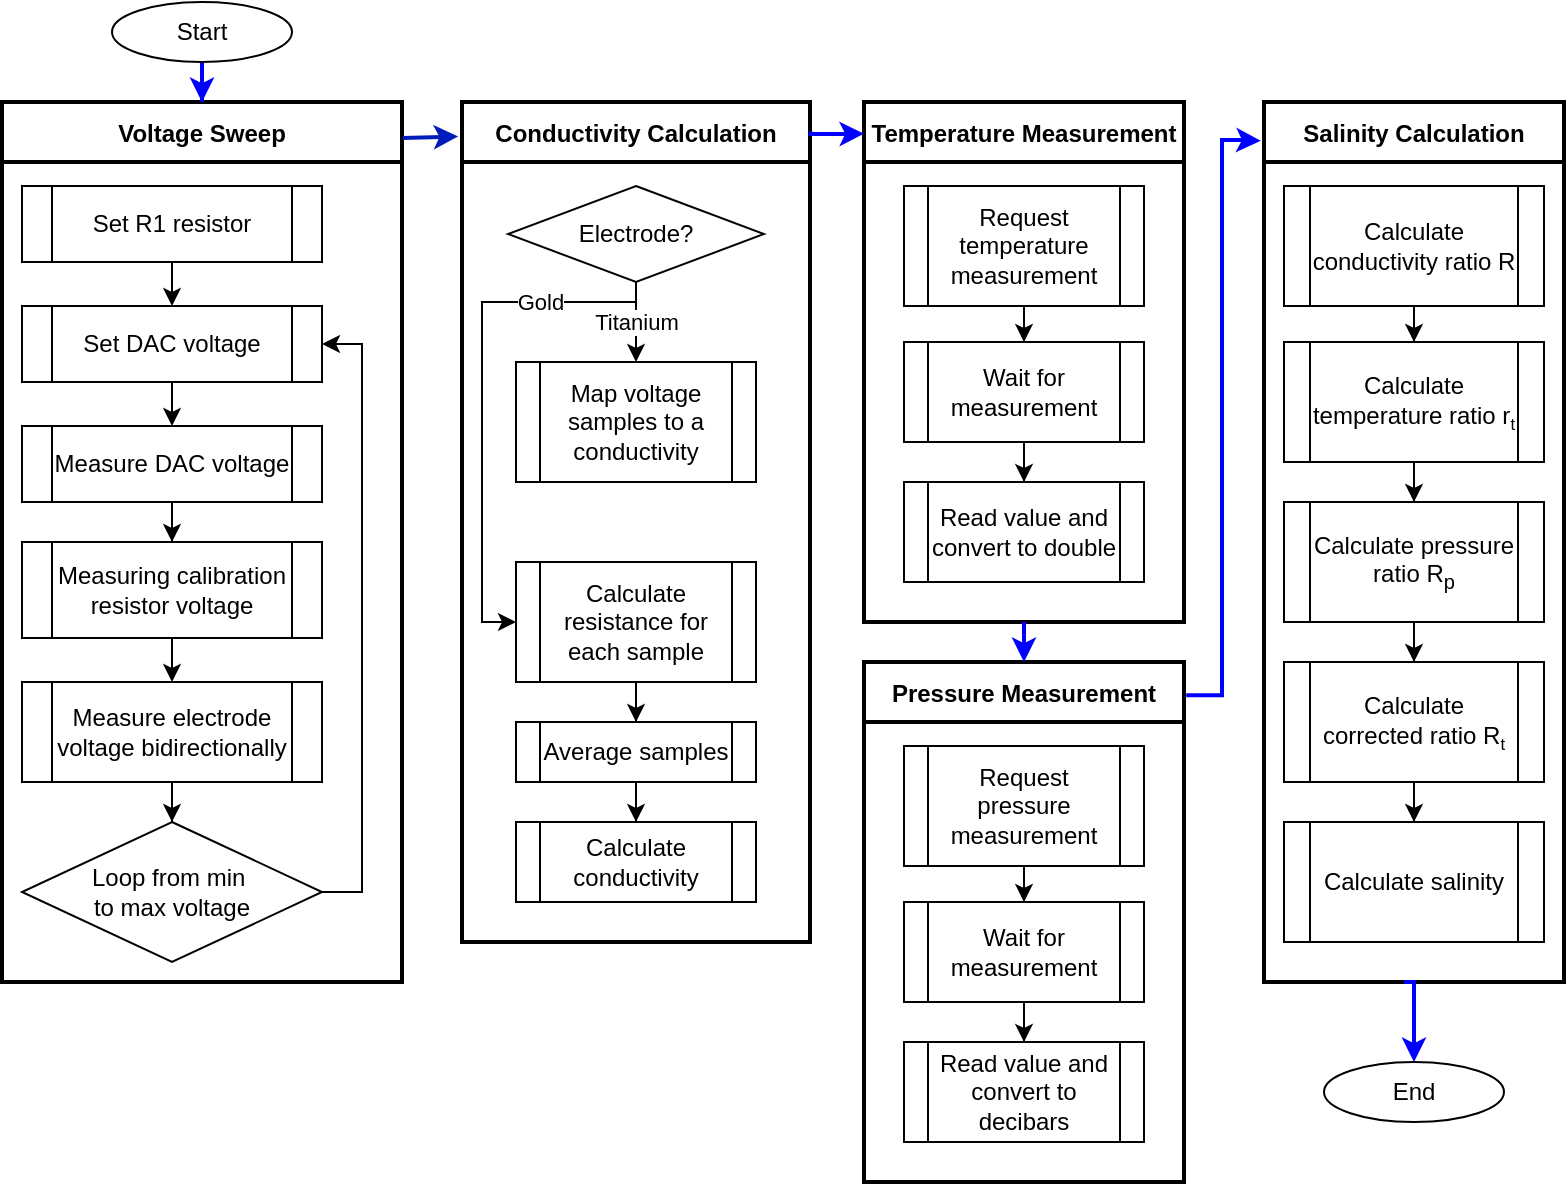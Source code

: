<mxfile version="24.4.0" type="device">
  <diagram id="C5RBs43oDa-KdzZeNtuy" name="Page-1">
    <mxGraphModel dx="1122" dy="733" grid="1" gridSize="10" guides="1" tooltips="1" connect="1" arrows="1" fold="1" page="1" pageScale="1" pageWidth="827" pageHeight="1169" math="0" shadow="0">
      <root>
        <mxCell id="WIyWlLk6GJQsqaUBKTNV-0" />
        <mxCell id="WIyWlLk6GJQsqaUBKTNV-1" parent="WIyWlLk6GJQsqaUBKTNV-0" />
        <mxCell id="PMfPOPO3gQjZuGeeF7Oa-0" value="Voltage Sweep" style="swimlane;startSize=30;strokeWidth=2;" vertex="1" parent="WIyWlLk6GJQsqaUBKTNV-1">
          <mxGeometry x="19" y="70" width="200" height="440" as="geometry" />
        </mxCell>
        <mxCell id="PMfPOPO3gQjZuGeeF7Oa-20" value="" style="edgeStyle=orthogonalEdgeStyle;rounded=0;orthogonalLoop=1;jettySize=auto;html=1;" edge="1" parent="PMfPOPO3gQjZuGeeF7Oa-0" source="PMfPOPO3gQjZuGeeF7Oa-18" target="PMfPOPO3gQjZuGeeF7Oa-19">
          <mxGeometry relative="1" as="geometry" />
        </mxCell>
        <mxCell id="PMfPOPO3gQjZuGeeF7Oa-18" value="Set R1 resistor" style="shape=process;whiteSpace=wrap;html=1;backgroundOutline=1;" vertex="1" parent="PMfPOPO3gQjZuGeeF7Oa-0">
          <mxGeometry x="10" y="42" width="150" height="38" as="geometry" />
        </mxCell>
        <mxCell id="PMfPOPO3gQjZuGeeF7Oa-22" value="" style="edgeStyle=orthogonalEdgeStyle;rounded=0;orthogonalLoop=1;jettySize=auto;html=1;" edge="1" parent="PMfPOPO3gQjZuGeeF7Oa-0" source="PMfPOPO3gQjZuGeeF7Oa-19" target="PMfPOPO3gQjZuGeeF7Oa-21">
          <mxGeometry relative="1" as="geometry" />
        </mxCell>
        <mxCell id="PMfPOPO3gQjZuGeeF7Oa-19" value="Set DAC voltage" style="shape=process;whiteSpace=wrap;html=1;backgroundOutline=1;" vertex="1" parent="PMfPOPO3gQjZuGeeF7Oa-0">
          <mxGeometry x="10" y="102" width="150" height="38" as="geometry" />
        </mxCell>
        <mxCell id="PMfPOPO3gQjZuGeeF7Oa-24" value="" style="edgeStyle=orthogonalEdgeStyle;rounded=0;orthogonalLoop=1;jettySize=auto;html=1;" edge="1" parent="PMfPOPO3gQjZuGeeF7Oa-0" source="PMfPOPO3gQjZuGeeF7Oa-21" target="PMfPOPO3gQjZuGeeF7Oa-23">
          <mxGeometry relative="1" as="geometry" />
        </mxCell>
        <mxCell id="PMfPOPO3gQjZuGeeF7Oa-21" value="Measure DAC voltage" style="shape=process;whiteSpace=wrap;html=1;backgroundOutline=1;" vertex="1" parent="PMfPOPO3gQjZuGeeF7Oa-0">
          <mxGeometry x="10" y="162" width="150" height="38" as="geometry" />
        </mxCell>
        <mxCell id="PMfPOPO3gQjZuGeeF7Oa-28" value="" style="edgeStyle=orthogonalEdgeStyle;rounded=0;orthogonalLoop=1;jettySize=auto;html=1;" edge="1" parent="PMfPOPO3gQjZuGeeF7Oa-0" source="PMfPOPO3gQjZuGeeF7Oa-23" target="PMfPOPO3gQjZuGeeF7Oa-27">
          <mxGeometry relative="1" as="geometry" />
        </mxCell>
        <mxCell id="PMfPOPO3gQjZuGeeF7Oa-23" value="Measuring calibration resistor voltage" style="shape=process;whiteSpace=wrap;html=1;backgroundOutline=1;" vertex="1" parent="PMfPOPO3gQjZuGeeF7Oa-0">
          <mxGeometry x="10" y="220" width="150" height="48" as="geometry" />
        </mxCell>
        <mxCell id="PMfPOPO3gQjZuGeeF7Oa-35" value="" style="edgeStyle=orthogonalEdgeStyle;rounded=0;orthogonalLoop=1;jettySize=auto;html=1;" edge="1" parent="PMfPOPO3gQjZuGeeF7Oa-0" source="PMfPOPO3gQjZuGeeF7Oa-27" target="PMfPOPO3gQjZuGeeF7Oa-34">
          <mxGeometry relative="1" as="geometry" />
        </mxCell>
        <mxCell id="PMfPOPO3gQjZuGeeF7Oa-27" value="Measure electrode voltage bidirectionally" style="shape=process;whiteSpace=wrap;html=1;backgroundOutline=1;" vertex="1" parent="PMfPOPO3gQjZuGeeF7Oa-0">
          <mxGeometry x="10" y="290" width="150" height="50" as="geometry" />
        </mxCell>
        <mxCell id="PMfPOPO3gQjZuGeeF7Oa-36" style="edgeStyle=orthogonalEdgeStyle;rounded=0;orthogonalLoop=1;jettySize=auto;html=1;entryX=1;entryY=0.5;entryDx=0;entryDy=0;" edge="1" parent="PMfPOPO3gQjZuGeeF7Oa-0" source="PMfPOPO3gQjZuGeeF7Oa-34" target="PMfPOPO3gQjZuGeeF7Oa-19">
          <mxGeometry relative="1" as="geometry">
            <Array as="points">
              <mxPoint x="180" y="395" />
              <mxPoint x="180" y="121" />
            </Array>
          </mxGeometry>
        </mxCell>
        <mxCell id="PMfPOPO3gQjZuGeeF7Oa-34" value="Loop from min&amp;nbsp;&lt;div&gt;&lt;span style=&quot;background-color: initial;&quot;&gt;to&amp;nbsp;&lt;/span&gt;&lt;span style=&quot;background-color: initial;&quot;&gt;max&amp;nbsp;&lt;/span&gt;&lt;span style=&quot;background-color: initial;&quot;&gt;voltage&lt;/span&gt;&lt;/div&gt;" style="rhombus;whiteSpace=wrap;html=1;" vertex="1" parent="PMfPOPO3gQjZuGeeF7Oa-0">
          <mxGeometry x="10" y="360" width="150" height="70" as="geometry" />
        </mxCell>
        <mxCell id="PMfPOPO3gQjZuGeeF7Oa-3" value="Conductivity Calculation" style="swimlane;startSize=30;strokeWidth=2;" vertex="1" parent="WIyWlLk6GJQsqaUBKTNV-1">
          <mxGeometry x="249" y="70" width="174" height="420" as="geometry" />
        </mxCell>
        <mxCell id="PMfPOPO3gQjZuGeeF7Oa-48" value="Titanium" style="edgeStyle=orthogonalEdgeStyle;rounded=0;orthogonalLoop=1;jettySize=auto;html=1;" edge="1" parent="PMfPOPO3gQjZuGeeF7Oa-3" source="PMfPOPO3gQjZuGeeF7Oa-45" target="PMfPOPO3gQjZuGeeF7Oa-46">
          <mxGeometry relative="1" as="geometry">
            <mxPoint as="offset" />
          </mxGeometry>
        </mxCell>
        <mxCell id="PMfPOPO3gQjZuGeeF7Oa-45" value="Electrode?" style="rhombus;whiteSpace=wrap;html=1;" vertex="1" parent="PMfPOPO3gQjZuGeeF7Oa-3">
          <mxGeometry x="23" y="42" width="128" height="48" as="geometry" />
        </mxCell>
        <mxCell id="PMfPOPO3gQjZuGeeF7Oa-46" value="Map voltage samples to a conductivity" style="shape=process;whiteSpace=wrap;html=1;backgroundOutline=1;" vertex="1" parent="PMfPOPO3gQjZuGeeF7Oa-3">
          <mxGeometry x="27" y="130" width="120" height="60" as="geometry" />
        </mxCell>
        <mxCell id="PMfPOPO3gQjZuGeeF7Oa-47" value="Gold" style="edgeStyle=orthogonalEdgeStyle;rounded=0;orthogonalLoop=1;jettySize=auto;html=1;exitX=0.5;exitY=1;exitDx=0;exitDy=0;entryX=0;entryY=0.5;entryDx=0;entryDy=0;" edge="1" parent="PMfPOPO3gQjZuGeeF7Oa-3" source="PMfPOPO3gQjZuGeeF7Oa-45" target="PMfPOPO3gQjZuGeeF7Oa-49">
          <mxGeometry x="-0.561" relative="1" as="geometry">
            <mxPoint x="84.022" y="100.003" as="sourcePoint" />
            <mxPoint x="20" y="140" as="targetPoint" />
            <Array as="points">
              <mxPoint x="87" y="100" />
              <mxPoint x="10" y="100" />
              <mxPoint x="10" y="260" />
            </Array>
            <mxPoint as="offset" />
          </mxGeometry>
        </mxCell>
        <mxCell id="PMfPOPO3gQjZuGeeF7Oa-49" value="Calculate resistance for each sample" style="shape=process;whiteSpace=wrap;html=1;backgroundOutline=1;" vertex="1" parent="PMfPOPO3gQjZuGeeF7Oa-3">
          <mxGeometry x="27" y="230" width="120" height="60" as="geometry" />
        </mxCell>
        <mxCell id="PMfPOPO3gQjZuGeeF7Oa-53" value="" style="edgeStyle=orthogonalEdgeStyle;rounded=0;orthogonalLoop=1;jettySize=auto;html=1;" edge="1" parent="PMfPOPO3gQjZuGeeF7Oa-3" source="PMfPOPO3gQjZuGeeF7Oa-50" target="PMfPOPO3gQjZuGeeF7Oa-52">
          <mxGeometry relative="1" as="geometry" />
        </mxCell>
        <mxCell id="PMfPOPO3gQjZuGeeF7Oa-50" value="Average samples" style="shape=process;whiteSpace=wrap;html=1;backgroundOutline=1;" vertex="1" parent="PMfPOPO3gQjZuGeeF7Oa-3">
          <mxGeometry x="27" y="310" width="120" height="30" as="geometry" />
        </mxCell>
        <mxCell id="PMfPOPO3gQjZuGeeF7Oa-51" value="" style="edgeStyle=orthogonalEdgeStyle;rounded=0;orthogonalLoop=1;jettySize=auto;html=1;" edge="1" parent="PMfPOPO3gQjZuGeeF7Oa-3" source="PMfPOPO3gQjZuGeeF7Oa-49" target="PMfPOPO3gQjZuGeeF7Oa-50">
          <mxGeometry relative="1" as="geometry" />
        </mxCell>
        <mxCell id="PMfPOPO3gQjZuGeeF7Oa-52" value="Calculate conductivity" style="shape=process;whiteSpace=wrap;html=1;backgroundOutline=1;" vertex="1" parent="PMfPOPO3gQjZuGeeF7Oa-3">
          <mxGeometry x="27" y="360" width="120" height="40" as="geometry" />
        </mxCell>
        <mxCell id="PMfPOPO3gQjZuGeeF7Oa-12" value="Temperature Measurement" style="swimlane;startSize=30;strokeWidth=2;" vertex="1" parent="WIyWlLk6GJQsqaUBKTNV-1">
          <mxGeometry x="450" y="70" width="160" height="260" as="geometry">
            <mxRectangle x="470" y="20" width="180" height="30" as="alternateBounds" />
          </mxGeometry>
        </mxCell>
        <mxCell id="PMfPOPO3gQjZuGeeF7Oa-56" value="" style="edgeStyle=orthogonalEdgeStyle;rounded=0;orthogonalLoop=1;jettySize=auto;html=1;" edge="1" parent="PMfPOPO3gQjZuGeeF7Oa-12" source="PMfPOPO3gQjZuGeeF7Oa-54" target="PMfPOPO3gQjZuGeeF7Oa-55">
          <mxGeometry relative="1" as="geometry" />
        </mxCell>
        <mxCell id="PMfPOPO3gQjZuGeeF7Oa-54" value="Request temperature measurement" style="shape=process;whiteSpace=wrap;html=1;backgroundOutline=1;" vertex="1" parent="PMfPOPO3gQjZuGeeF7Oa-12">
          <mxGeometry x="20" y="42" width="120" height="60" as="geometry" />
        </mxCell>
        <mxCell id="PMfPOPO3gQjZuGeeF7Oa-58" value="" style="edgeStyle=orthogonalEdgeStyle;rounded=0;orthogonalLoop=1;jettySize=auto;html=1;" edge="1" parent="PMfPOPO3gQjZuGeeF7Oa-12" source="PMfPOPO3gQjZuGeeF7Oa-55" target="PMfPOPO3gQjZuGeeF7Oa-57">
          <mxGeometry relative="1" as="geometry" />
        </mxCell>
        <mxCell id="PMfPOPO3gQjZuGeeF7Oa-55" value="Wait for measurement" style="shape=process;whiteSpace=wrap;html=1;backgroundOutline=1;" vertex="1" parent="PMfPOPO3gQjZuGeeF7Oa-12">
          <mxGeometry x="20" y="120" width="120" height="50" as="geometry" />
        </mxCell>
        <mxCell id="PMfPOPO3gQjZuGeeF7Oa-57" value="Read value and convert to double" style="shape=process;whiteSpace=wrap;html=1;backgroundOutline=1;" vertex="1" parent="PMfPOPO3gQjZuGeeF7Oa-12">
          <mxGeometry x="20" y="190" width="120" height="50" as="geometry" />
        </mxCell>
        <mxCell id="PMfPOPO3gQjZuGeeF7Oa-16" value="Salinity Calculation" style="swimlane;startSize=30;strokeWidth=2;" vertex="1" parent="WIyWlLk6GJQsqaUBKTNV-1">
          <mxGeometry x="650" y="70" width="150" height="440" as="geometry" />
        </mxCell>
        <mxCell id="PMfPOPO3gQjZuGeeF7Oa-73" value="" style="edgeStyle=orthogonalEdgeStyle;rounded=0;orthogonalLoop=1;jettySize=auto;html=1;" edge="1" parent="PMfPOPO3gQjZuGeeF7Oa-16" source="PMfPOPO3gQjZuGeeF7Oa-71" target="PMfPOPO3gQjZuGeeF7Oa-72">
          <mxGeometry relative="1" as="geometry" />
        </mxCell>
        <mxCell id="PMfPOPO3gQjZuGeeF7Oa-71" value="Calculate conductivity&amp;nbsp;&lt;span style=&quot;background-color: initial;&quot;&gt;ratio R&lt;/span&gt;" style="shape=process;whiteSpace=wrap;html=1;backgroundOutline=1;" vertex="1" parent="PMfPOPO3gQjZuGeeF7Oa-16">
          <mxGeometry x="10" y="42" width="130" height="60" as="geometry" />
        </mxCell>
        <mxCell id="PMfPOPO3gQjZuGeeF7Oa-75" value="" style="edgeStyle=orthogonalEdgeStyle;rounded=0;orthogonalLoop=1;jettySize=auto;html=1;" edge="1" parent="PMfPOPO3gQjZuGeeF7Oa-16" source="PMfPOPO3gQjZuGeeF7Oa-72" target="PMfPOPO3gQjZuGeeF7Oa-74">
          <mxGeometry relative="1" as="geometry" />
        </mxCell>
        <mxCell id="PMfPOPO3gQjZuGeeF7Oa-72" value="Calculate temperature ratio r&lt;span style=&quot;font-size: 10px;&quot;&gt;&lt;sub&gt;t&lt;/sub&gt;&lt;/span&gt;" style="shape=process;whiteSpace=wrap;html=1;backgroundOutline=1;" vertex="1" parent="PMfPOPO3gQjZuGeeF7Oa-16">
          <mxGeometry x="10" y="120" width="130" height="60" as="geometry" />
        </mxCell>
        <mxCell id="PMfPOPO3gQjZuGeeF7Oa-77" value="" style="edgeStyle=orthogonalEdgeStyle;rounded=0;orthogonalLoop=1;jettySize=auto;html=1;" edge="1" parent="PMfPOPO3gQjZuGeeF7Oa-16" source="PMfPOPO3gQjZuGeeF7Oa-74" target="PMfPOPO3gQjZuGeeF7Oa-76">
          <mxGeometry relative="1" as="geometry" />
        </mxCell>
        <mxCell id="PMfPOPO3gQjZuGeeF7Oa-74" value="Calculate pressure ratio R&lt;sub&gt;p&lt;/sub&gt;" style="shape=process;whiteSpace=wrap;html=1;backgroundOutline=1;" vertex="1" parent="PMfPOPO3gQjZuGeeF7Oa-16">
          <mxGeometry x="10" y="200" width="130" height="60" as="geometry" />
        </mxCell>
        <mxCell id="PMfPOPO3gQjZuGeeF7Oa-79" value="" style="edgeStyle=orthogonalEdgeStyle;rounded=0;orthogonalLoop=1;jettySize=auto;html=1;" edge="1" parent="PMfPOPO3gQjZuGeeF7Oa-16" source="PMfPOPO3gQjZuGeeF7Oa-76" target="PMfPOPO3gQjZuGeeF7Oa-78">
          <mxGeometry relative="1" as="geometry" />
        </mxCell>
        <mxCell id="PMfPOPO3gQjZuGeeF7Oa-76" value="Calculate corrected ratio R&lt;span style=&quot;font-size: 10px;&quot;&gt;&lt;sub&gt;t&lt;/sub&gt;&lt;/span&gt;" style="shape=process;whiteSpace=wrap;html=1;backgroundOutline=1;" vertex="1" parent="PMfPOPO3gQjZuGeeF7Oa-16">
          <mxGeometry x="10" y="280" width="130" height="60" as="geometry" />
        </mxCell>
        <mxCell id="PMfPOPO3gQjZuGeeF7Oa-78" value="Calculate salinity" style="shape=process;whiteSpace=wrap;html=1;backgroundOutline=1;" vertex="1" parent="PMfPOPO3gQjZuGeeF7Oa-16">
          <mxGeometry x="10" y="360" width="130" height="60" as="geometry" />
        </mxCell>
        <mxCell id="PMfPOPO3gQjZuGeeF7Oa-59" value="" style="edgeStyle=orthogonalEdgeStyle;rounded=0;orthogonalLoop=1;jettySize=auto;html=1;entryX=-0.011;entryY=0.041;entryDx=0;entryDy=0;fillColor=#0050ef;strokeColor=#001DBC;strokeWidth=2;entryPerimeter=0;exitX=1.002;exitY=0.041;exitDx=0;exitDy=0;exitPerimeter=0;" edge="1" parent="WIyWlLk6GJQsqaUBKTNV-1" source="PMfPOPO3gQjZuGeeF7Oa-0" target="PMfPOPO3gQjZuGeeF7Oa-3">
          <mxGeometry relative="1" as="geometry">
            <mxPoint x="146.0" y="348.0" as="sourcePoint" />
            <mxPoint x="239" y="40" as="targetPoint" />
            <Array as="points">
              <mxPoint x="247" y="88" />
            </Array>
          </mxGeometry>
        </mxCell>
        <mxCell id="PMfPOPO3gQjZuGeeF7Oa-62" value="Pressure Measurement" style="swimlane;startSize=30;strokeWidth=2;" vertex="1" parent="WIyWlLk6GJQsqaUBKTNV-1">
          <mxGeometry x="450" y="350" width="160" height="260" as="geometry" />
        </mxCell>
        <mxCell id="PMfPOPO3gQjZuGeeF7Oa-63" value="" style="edgeStyle=orthogonalEdgeStyle;rounded=0;orthogonalLoop=1;jettySize=auto;html=1;" edge="1" parent="PMfPOPO3gQjZuGeeF7Oa-62" source="PMfPOPO3gQjZuGeeF7Oa-64" target="PMfPOPO3gQjZuGeeF7Oa-66">
          <mxGeometry relative="1" as="geometry" />
        </mxCell>
        <mxCell id="PMfPOPO3gQjZuGeeF7Oa-64" value="Request pressure measurement" style="shape=process;whiteSpace=wrap;html=1;backgroundOutline=1;" vertex="1" parent="PMfPOPO3gQjZuGeeF7Oa-62">
          <mxGeometry x="20" y="42" width="120" height="60" as="geometry" />
        </mxCell>
        <mxCell id="PMfPOPO3gQjZuGeeF7Oa-65" value="" style="edgeStyle=orthogonalEdgeStyle;rounded=0;orthogonalLoop=1;jettySize=auto;html=1;" edge="1" parent="PMfPOPO3gQjZuGeeF7Oa-62" source="PMfPOPO3gQjZuGeeF7Oa-66" target="PMfPOPO3gQjZuGeeF7Oa-67">
          <mxGeometry relative="1" as="geometry" />
        </mxCell>
        <mxCell id="PMfPOPO3gQjZuGeeF7Oa-66" value="Wait for measurement" style="shape=process;whiteSpace=wrap;html=1;backgroundOutline=1;" vertex="1" parent="PMfPOPO3gQjZuGeeF7Oa-62">
          <mxGeometry x="20" y="120" width="120" height="50" as="geometry" />
        </mxCell>
        <mxCell id="PMfPOPO3gQjZuGeeF7Oa-67" value="Read value and convert to decibars" style="shape=process;whiteSpace=wrap;html=1;backgroundOutline=1;" vertex="1" parent="PMfPOPO3gQjZuGeeF7Oa-62">
          <mxGeometry x="20" y="190" width="120" height="50" as="geometry" />
        </mxCell>
        <mxCell id="PMfPOPO3gQjZuGeeF7Oa-69" style="edgeStyle=orthogonalEdgeStyle;rounded=0;orthogonalLoop=1;jettySize=auto;html=1;entryX=0.5;entryY=0;entryDx=0;entryDy=0;strokeColor=#0000FF;strokeWidth=2;exitX=0.5;exitY=1;exitDx=0;exitDy=0;" edge="1" parent="WIyWlLk6GJQsqaUBKTNV-1" source="PMfPOPO3gQjZuGeeF7Oa-12" target="PMfPOPO3gQjZuGeeF7Oa-62">
          <mxGeometry relative="1" as="geometry">
            <Array as="points">
              <mxPoint x="530" y="350" />
              <mxPoint x="530" y="350" />
            </Array>
          </mxGeometry>
        </mxCell>
        <mxCell id="PMfPOPO3gQjZuGeeF7Oa-86" value="" style="edgeStyle=orthogonalEdgeStyle;rounded=0;orthogonalLoop=1;jettySize=auto;html=1;strokeWidth=2;strokeColor=#0000ff;" edge="1" parent="WIyWlLk6GJQsqaUBKTNV-1" source="PMfPOPO3gQjZuGeeF7Oa-80" target="PMfPOPO3gQjZuGeeF7Oa-0">
          <mxGeometry relative="1" as="geometry" />
        </mxCell>
        <mxCell id="PMfPOPO3gQjZuGeeF7Oa-80" value="Start" style="ellipse;whiteSpace=wrap;html=1;" vertex="1" parent="WIyWlLk6GJQsqaUBKTNV-1">
          <mxGeometry x="74" y="20" width="90" height="30" as="geometry" />
        </mxCell>
        <mxCell id="PMfPOPO3gQjZuGeeF7Oa-83" style="edgeStyle=orthogonalEdgeStyle;rounded=0;orthogonalLoop=1;jettySize=auto;html=1;entryX=-0.011;entryY=0.044;entryDx=0;entryDy=0;strokeColor=#0000FF;strokeWidth=2;exitX=1.007;exitY=0.064;exitDx=0;exitDy=0;exitPerimeter=0;entryPerimeter=0;" edge="1" parent="WIyWlLk6GJQsqaUBKTNV-1" source="PMfPOPO3gQjZuGeeF7Oa-62" target="PMfPOPO3gQjZuGeeF7Oa-16">
          <mxGeometry relative="1" as="geometry">
            <Array as="points">
              <mxPoint x="629" y="367" />
              <mxPoint x="629" y="89" />
              <mxPoint x="637" y="89" />
            </Array>
          </mxGeometry>
        </mxCell>
        <mxCell id="PMfPOPO3gQjZuGeeF7Oa-84" value="End" style="ellipse;whiteSpace=wrap;html=1;" vertex="1" parent="WIyWlLk6GJQsqaUBKTNV-1">
          <mxGeometry x="680" y="550" width="90" height="30" as="geometry" />
        </mxCell>
        <mxCell id="PMfPOPO3gQjZuGeeF7Oa-85" style="edgeStyle=orthogonalEdgeStyle;rounded=0;orthogonalLoop=1;jettySize=auto;html=1;entryX=0.5;entryY=0;entryDx=0;entryDy=0;strokeColor=#0000FF;strokeWidth=2;" edge="1" parent="WIyWlLk6GJQsqaUBKTNV-1" target="PMfPOPO3gQjZuGeeF7Oa-84">
          <mxGeometry relative="1" as="geometry">
            <mxPoint x="720" y="510" as="sourcePoint" />
            <Array as="points">
              <mxPoint x="725" y="510" />
            </Array>
          </mxGeometry>
        </mxCell>
        <mxCell id="PMfPOPO3gQjZuGeeF7Oa-91" style="edgeStyle=orthogonalEdgeStyle;rounded=0;orthogonalLoop=1;jettySize=auto;html=1;exitX=1.002;exitY=0.035;exitDx=0;exitDy=0;exitPerimeter=0;entryX=0;entryY=0.061;entryDx=0;entryDy=0;entryPerimeter=0;strokeWidth=2;strokeColor=#0000FF;" edge="1" parent="WIyWlLk6GJQsqaUBKTNV-1" source="PMfPOPO3gQjZuGeeF7Oa-3" target="PMfPOPO3gQjZuGeeF7Oa-12">
          <mxGeometry relative="1" as="geometry">
            <mxPoint x="449" y="230" as="targetPoint" />
            <mxPoint x="419" y="230" as="sourcePoint" />
            <Array as="points">
              <mxPoint x="439" y="86" />
              <mxPoint x="439" y="86" />
            </Array>
          </mxGeometry>
        </mxCell>
      </root>
    </mxGraphModel>
  </diagram>
</mxfile>
